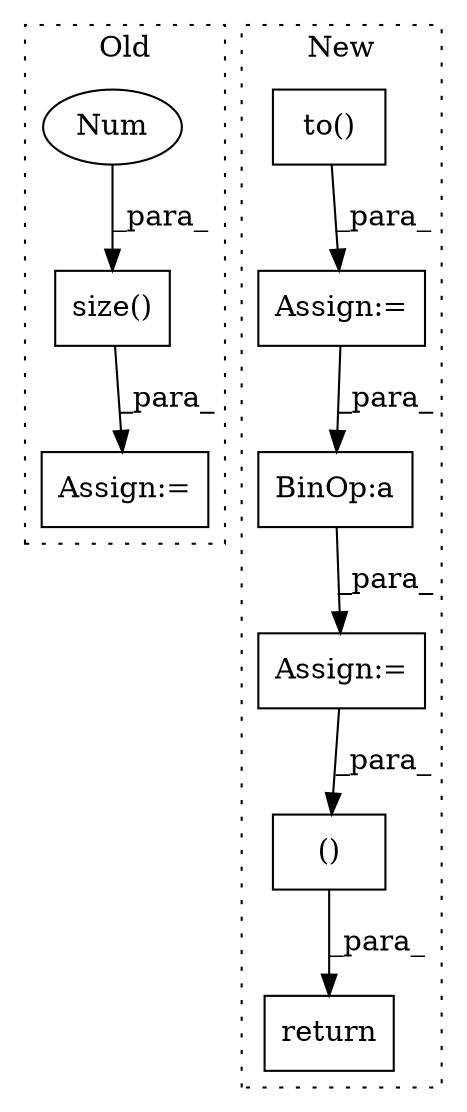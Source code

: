 digraph G {
subgraph cluster0 {
1 [label="size()" a="75" s="7374,7391" l="16,1" shape="box"];
5 [label="Num" a="76" s="7390" l="1" shape="ellipse"];
8 [label="Assign:=" a="68" s="7360" l="3" shape="box"];
label = "Old";
style="dotted";
}
subgraph cluster1 {
2 [label="to()" a="75" s="8581,8619" l="27,1" shape="box"];
3 [label="Assign:=" a="68" s="8716" l="3" shape="box"];
4 [label="Assign:=" a="68" s="8578" l="3" shape="box"];
6 [label="BinOp:a" a="82" s="8738" l="3" shape="box"];
7 [label="()" a="54" s="8777" l="6" shape="box"];
9 [label="return" a="93" s="8760" l="7" shape="box"];
label = "New";
style="dotted";
}
1 -> 8 [label="_para_"];
2 -> 4 [label="_para_"];
3 -> 7 [label="_para_"];
4 -> 6 [label="_para_"];
5 -> 1 [label="_para_"];
6 -> 3 [label="_para_"];
7 -> 9 [label="_para_"];
}